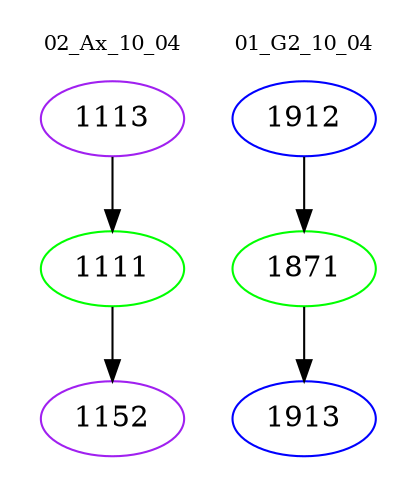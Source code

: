 digraph{
subgraph cluster_0 {
color = white
label = "02_Ax_10_04";
fontsize=10;
T0_1113 [label="1113", color="purple"]
T0_1113 -> T0_1111 [color="black"]
T0_1111 [label="1111", color="green"]
T0_1111 -> T0_1152 [color="black"]
T0_1152 [label="1152", color="purple"]
}
subgraph cluster_1 {
color = white
label = "01_G2_10_04";
fontsize=10;
T1_1912 [label="1912", color="blue"]
T1_1912 -> T1_1871 [color="black"]
T1_1871 [label="1871", color="green"]
T1_1871 -> T1_1913 [color="black"]
T1_1913 [label="1913", color="blue"]
}
}

